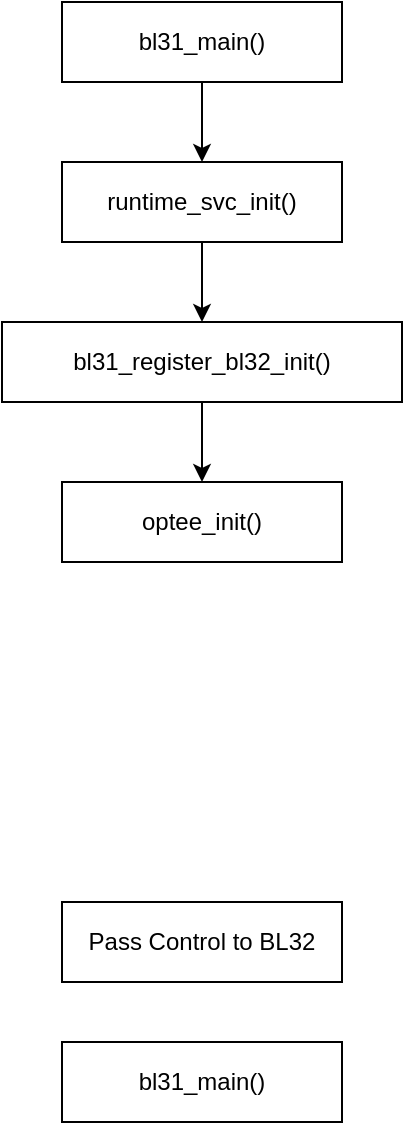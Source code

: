 <mxfile version="21.0.2" type="github">
  <diagram name="第 1 页" id="QRHOZtYr4ums3x9W75fd">
    <mxGraphModel dx="973" dy="589" grid="1" gridSize="10" guides="1" tooltips="1" connect="1" arrows="1" fold="1" page="1" pageScale="1" pageWidth="2339" pageHeight="3300" math="0" shadow="0">
      <root>
        <mxCell id="0" />
        <mxCell id="1" parent="0" />
        <mxCell id="-8niDaf6iG7CoXGXTIaE-11" style="edgeStyle=orthogonalEdgeStyle;rounded=0;orthogonalLoop=1;jettySize=auto;html=1;exitX=0.5;exitY=1;exitDx=0;exitDy=0;entryX=0.5;entryY=0;entryDx=0;entryDy=0;" edge="1" parent="1" source="-8niDaf6iG7CoXGXTIaE-1">
          <mxGeometry relative="1" as="geometry">
            <mxPoint x="510" y="480" as="targetPoint" />
          </mxGeometry>
        </mxCell>
        <mxCell id="-8niDaf6iG7CoXGXTIaE-1" value="bl31_register_bl32_init()" style="rounded=0;whiteSpace=wrap;html=1;" vertex="1" parent="1">
          <mxGeometry x="410" y="400" width="200" height="40" as="geometry" />
        </mxCell>
        <mxCell id="-8niDaf6iG7CoXGXTIaE-2" value="bl31_main()" style="rounded=0;whiteSpace=wrap;html=1;" vertex="1" parent="1">
          <mxGeometry x="440" y="760" width="140" height="40" as="geometry" />
        </mxCell>
        <mxCell id="-8niDaf6iG7CoXGXTIaE-7" value="Pass Control to BL32" style="rounded=0;whiteSpace=wrap;html=1;" vertex="1" parent="1">
          <mxGeometry x="440" y="690" width="140" height="40" as="geometry" />
        </mxCell>
        <mxCell id="-8niDaf6iG7CoXGXTIaE-14" style="edgeStyle=orthogonalEdgeStyle;rounded=0;orthogonalLoop=1;jettySize=auto;html=1;exitX=0.5;exitY=1;exitDx=0;exitDy=0;entryX=0.5;entryY=0;entryDx=0;entryDy=0;" edge="1" parent="1" source="-8niDaf6iG7CoXGXTIaE-12" target="-8niDaf6iG7CoXGXTIaE-13">
          <mxGeometry relative="1" as="geometry" />
        </mxCell>
        <mxCell id="-8niDaf6iG7CoXGXTIaE-12" value="bl31_main()" style="rounded=0;whiteSpace=wrap;html=1;" vertex="1" parent="1">
          <mxGeometry x="440" y="240" width="140" height="40" as="geometry" />
        </mxCell>
        <mxCell id="-8niDaf6iG7CoXGXTIaE-15" style="edgeStyle=orthogonalEdgeStyle;rounded=0;orthogonalLoop=1;jettySize=auto;html=1;exitX=0.5;exitY=1;exitDx=0;exitDy=0;entryX=0.5;entryY=0;entryDx=0;entryDy=0;" edge="1" parent="1" source="-8niDaf6iG7CoXGXTIaE-13" target="-8niDaf6iG7CoXGXTIaE-1">
          <mxGeometry relative="1" as="geometry" />
        </mxCell>
        <mxCell id="-8niDaf6iG7CoXGXTIaE-13" value="runtime_svc_init()" style="rounded=0;whiteSpace=wrap;html=1;" vertex="1" parent="1">
          <mxGeometry x="440" y="320" width="140" height="40" as="geometry" />
        </mxCell>
        <mxCell id="-8niDaf6iG7CoXGXTIaE-17" value="optee_init()" style="rounded=0;whiteSpace=wrap;html=1;" vertex="1" parent="1">
          <mxGeometry x="440" y="480" width="140" height="40" as="geometry" />
        </mxCell>
      </root>
    </mxGraphModel>
  </diagram>
</mxfile>
